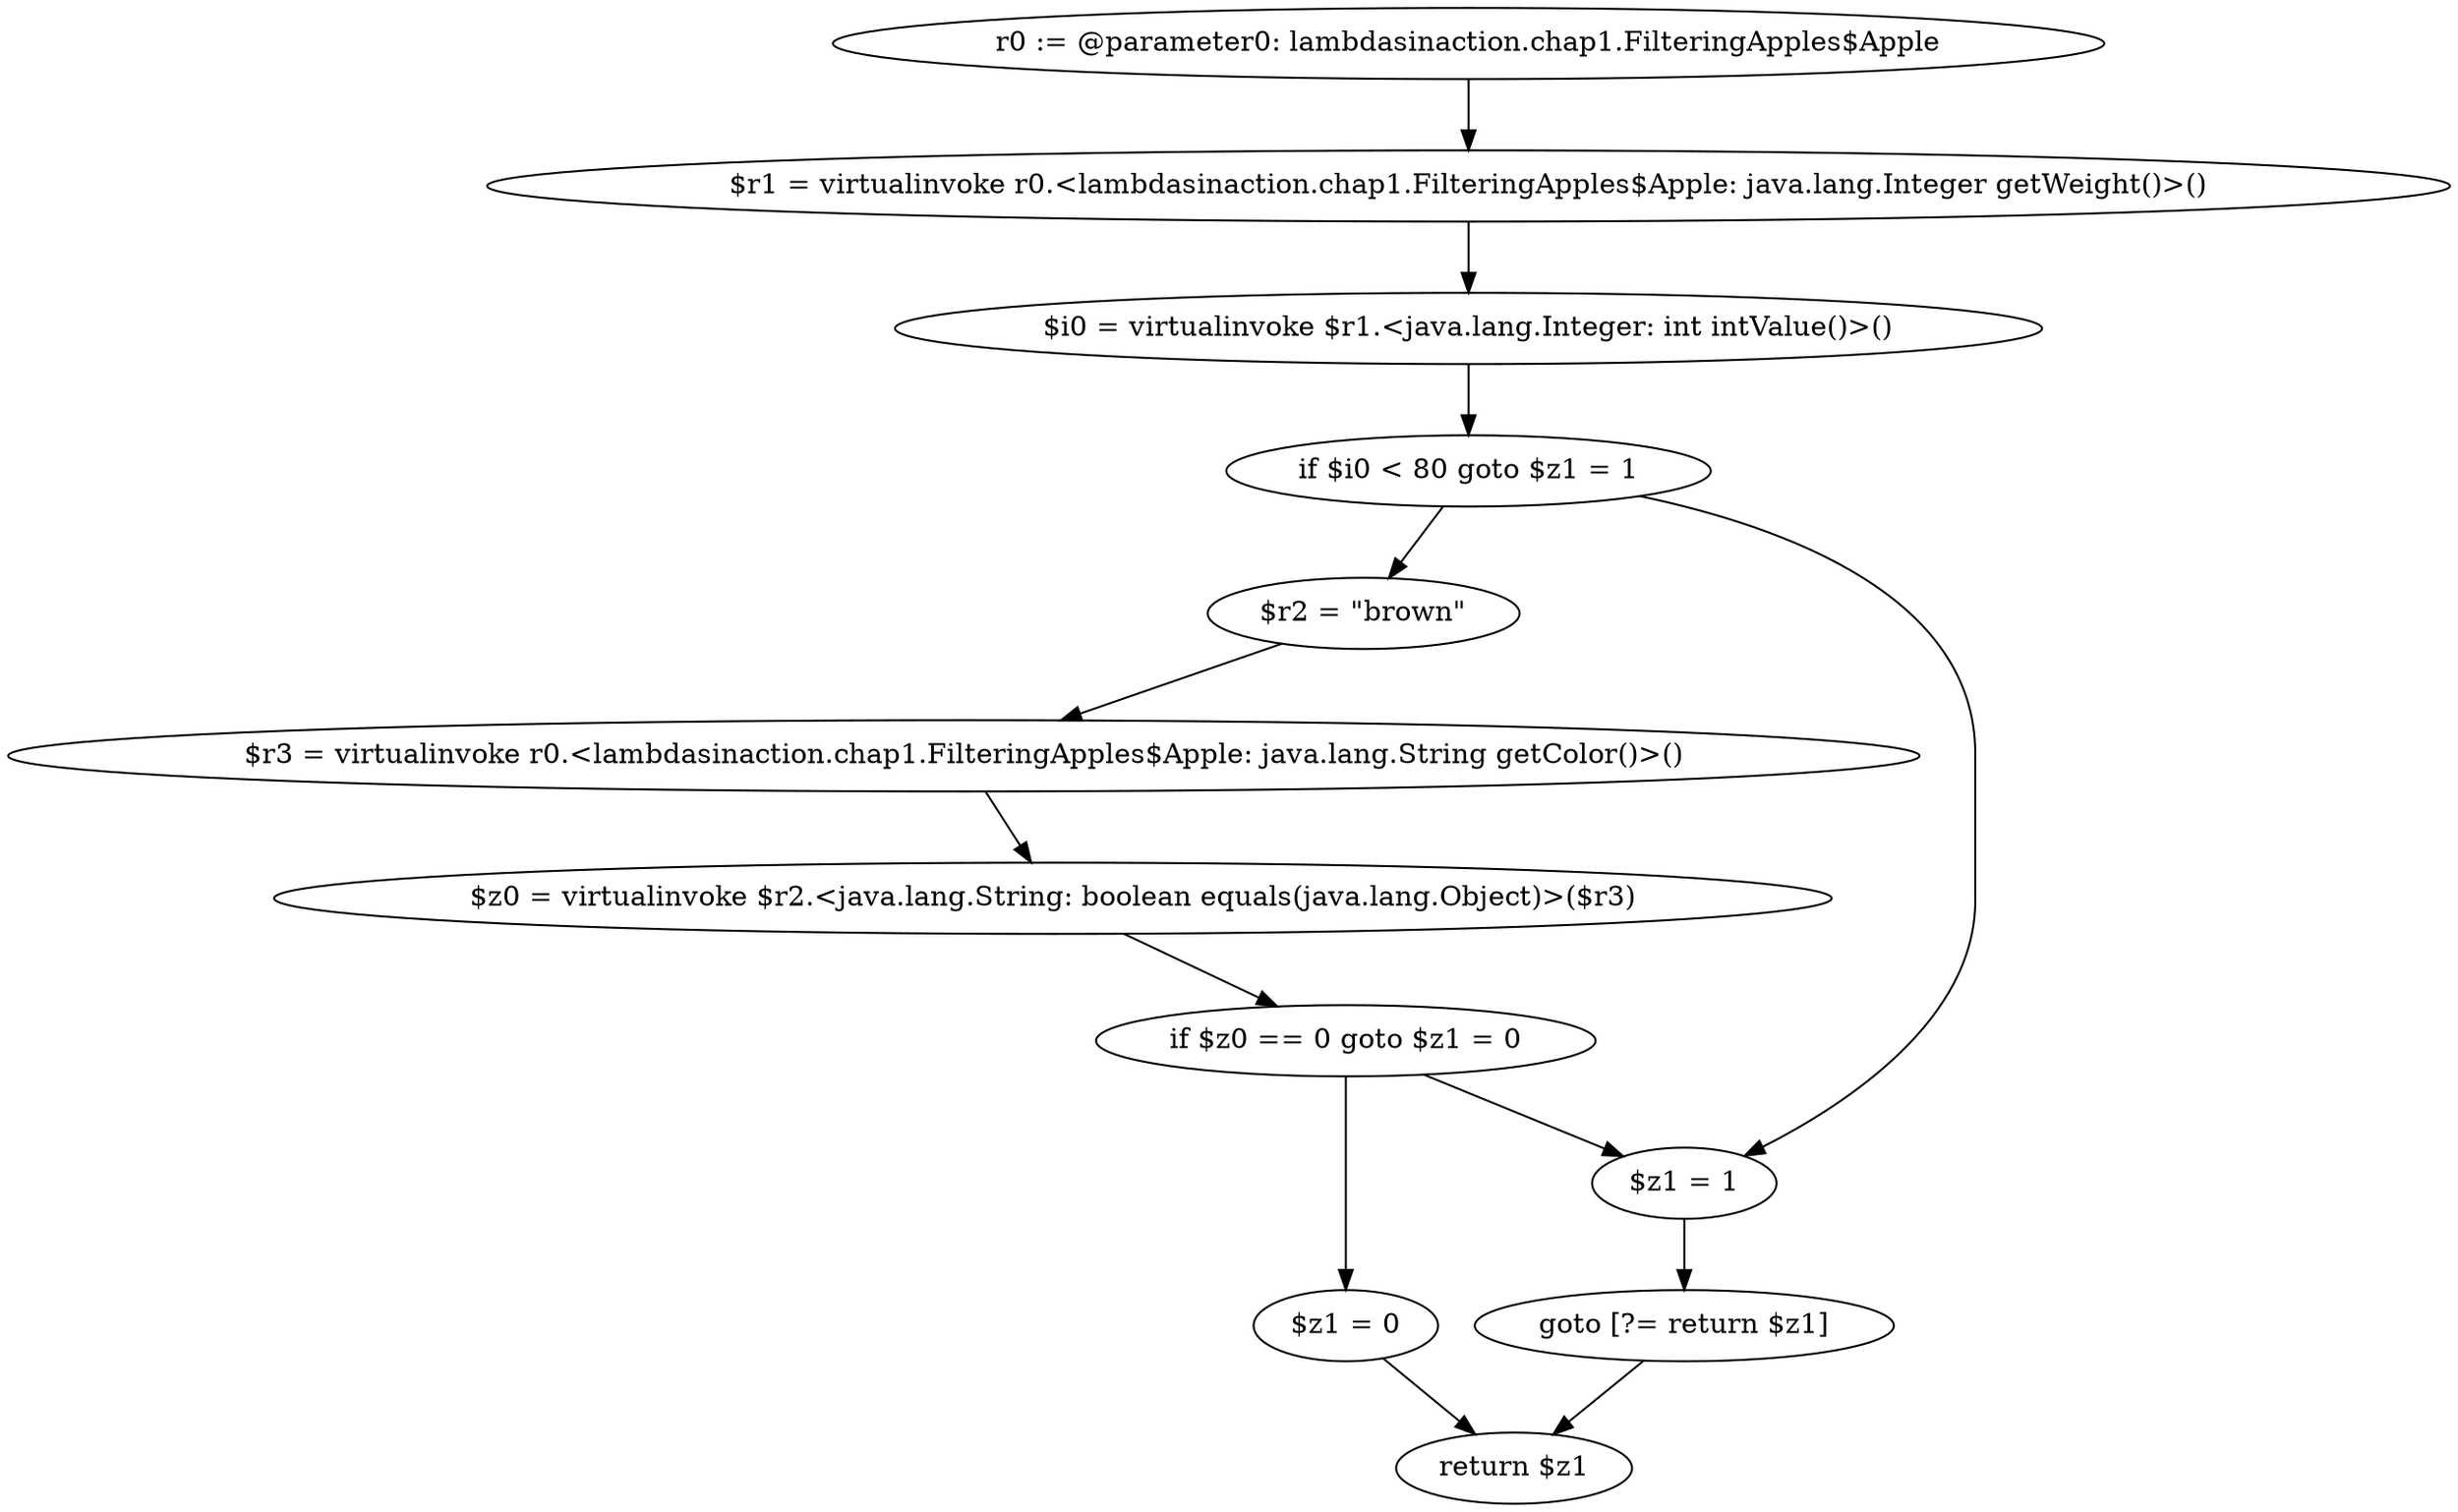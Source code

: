 digraph "unitGraph" {
    "r0 := @parameter0: lambdasinaction.chap1.FilteringApples$Apple"
    "$r1 = virtualinvoke r0.<lambdasinaction.chap1.FilteringApples$Apple: java.lang.Integer getWeight()>()"
    "$i0 = virtualinvoke $r1.<java.lang.Integer: int intValue()>()"
    "if $i0 < 80 goto $z1 = 1"
    "$r2 = \"brown\""
    "$r3 = virtualinvoke r0.<lambdasinaction.chap1.FilteringApples$Apple: java.lang.String getColor()>()"
    "$z0 = virtualinvoke $r2.<java.lang.String: boolean equals(java.lang.Object)>($r3)"
    "if $z0 == 0 goto $z1 = 0"
    "$z1 = 1"
    "goto [?= return $z1]"
    "$z1 = 0"
    "return $z1"
    "r0 := @parameter0: lambdasinaction.chap1.FilteringApples$Apple"->"$r1 = virtualinvoke r0.<lambdasinaction.chap1.FilteringApples$Apple: java.lang.Integer getWeight()>()";
    "$r1 = virtualinvoke r0.<lambdasinaction.chap1.FilteringApples$Apple: java.lang.Integer getWeight()>()"->"$i0 = virtualinvoke $r1.<java.lang.Integer: int intValue()>()";
    "$i0 = virtualinvoke $r1.<java.lang.Integer: int intValue()>()"->"if $i0 < 80 goto $z1 = 1";
    "if $i0 < 80 goto $z1 = 1"->"$r2 = \"brown\"";
    "if $i0 < 80 goto $z1 = 1"->"$z1 = 1";
    "$r2 = \"brown\""->"$r3 = virtualinvoke r0.<lambdasinaction.chap1.FilteringApples$Apple: java.lang.String getColor()>()";
    "$r3 = virtualinvoke r0.<lambdasinaction.chap1.FilteringApples$Apple: java.lang.String getColor()>()"->"$z0 = virtualinvoke $r2.<java.lang.String: boolean equals(java.lang.Object)>($r3)";
    "$z0 = virtualinvoke $r2.<java.lang.String: boolean equals(java.lang.Object)>($r3)"->"if $z0 == 0 goto $z1 = 0";
    "if $z0 == 0 goto $z1 = 0"->"$z1 = 1";
    "if $z0 == 0 goto $z1 = 0"->"$z1 = 0";
    "$z1 = 1"->"goto [?= return $z1]";
    "goto [?= return $z1]"->"return $z1";
    "$z1 = 0"->"return $z1";
}
